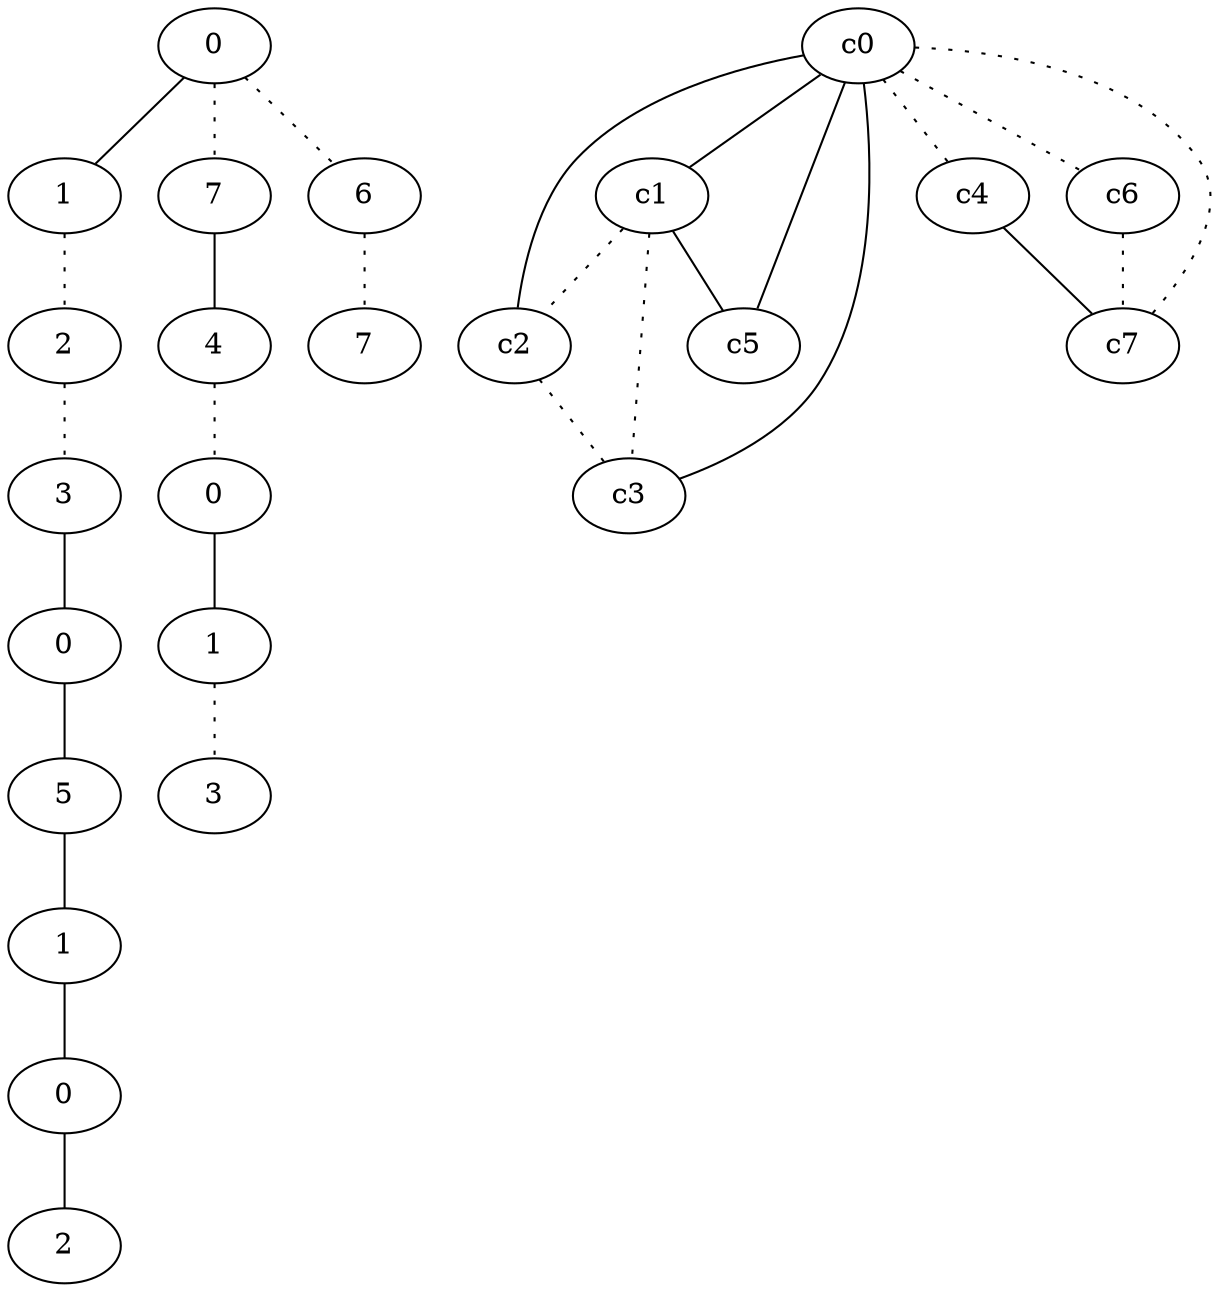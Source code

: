 graph {
a0[label=0];
a1[label=1];
a2[label=2];
a3[label=3];
a4[label=0];
a5[label=5];
a6[label=1];
a7[label=0];
a8[label=2];
a9[label=7];
a10[label=4];
a11[label=0];
a12[label=1];
a13[label=3];
a14[label=6];
a15[label=7];
a0 -- a1;
a0 -- a9 [style=dotted];
a0 -- a14 [style=dotted];
a1 -- a2 [style=dotted];
a2 -- a3 [style=dotted];
a3 -- a4;
a4 -- a5;
a5 -- a6;
a6 -- a7;
a7 -- a8;
a9 -- a10;
a10 -- a11 [style=dotted];
a11 -- a12;
a12 -- a13 [style=dotted];
a14 -- a15 [style=dotted];
c0 -- c1;
c0 -- c2;
c0 -- c3;
c0 -- c4 [style=dotted];
c0 -- c5;
c0 -- c6 [style=dotted];
c0 -- c7 [style=dotted];
c1 -- c2 [style=dotted];
c1 -- c3 [style=dotted];
c1 -- c5;
c2 -- c3 [style=dotted];
c4 -- c7;
c6 -- c7 [style=dotted];
}
